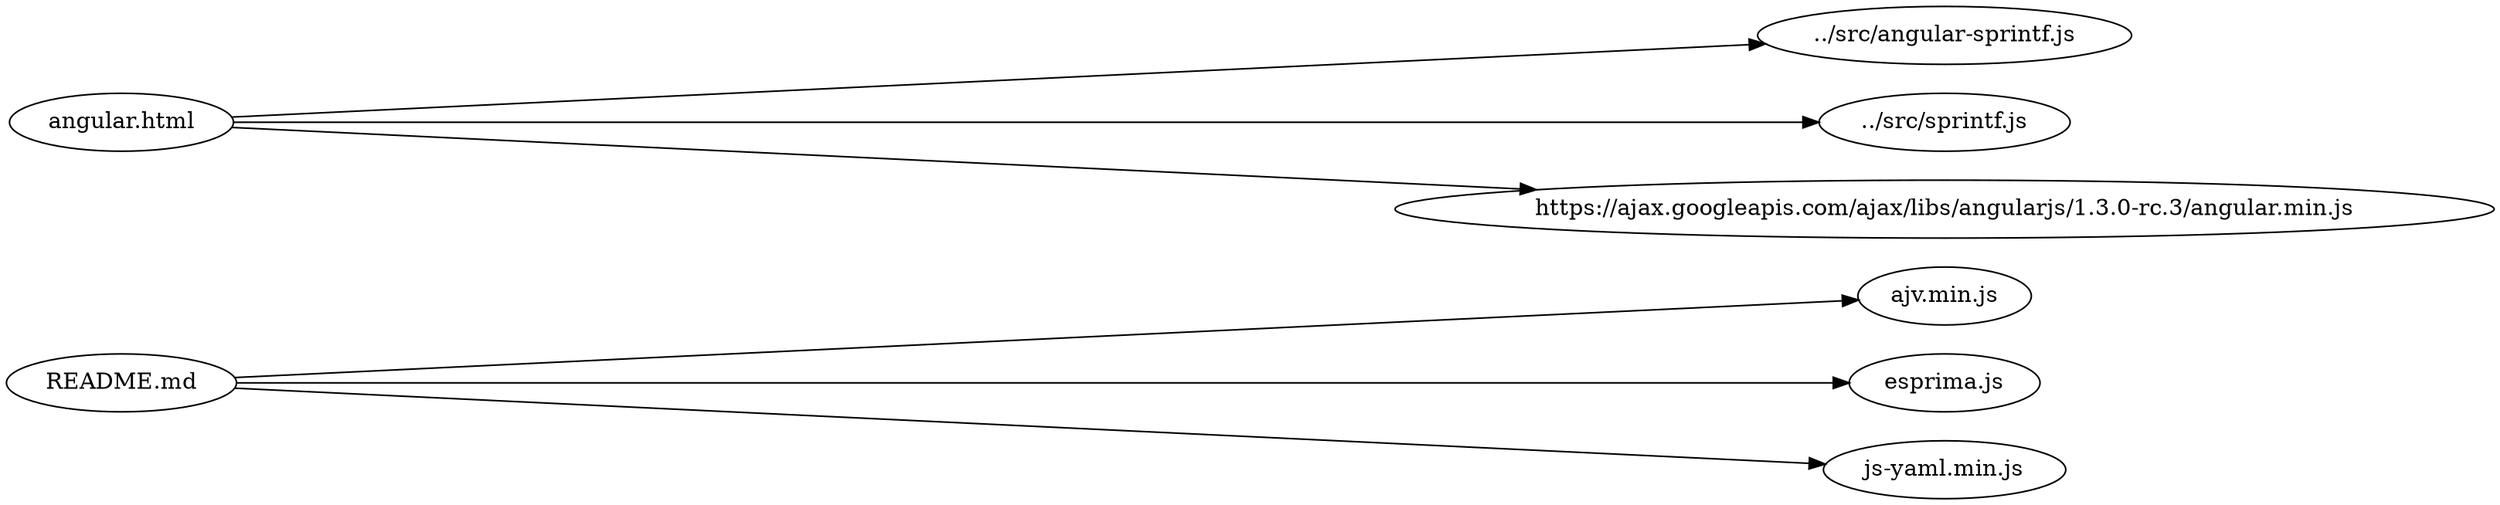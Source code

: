 digraph "graph" {
graph[ ranksep=10, rankdir = LR ];
  "README.md" -> "ajv.min.js";
  "README.md" -> "esprima.js";
  "README.md" -> "js-yaml.min.js";
  "angular.html" -> "../src/angular-sprintf.js";
  "angular.html" -> "../src/sprintf.js";
  "angular.html" -> "https://ajax.googleapis.com/ajax/libs/angularjs/1.3.0-rc.3/angular.min.js";
}
